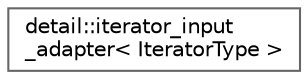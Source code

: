 digraph "Gráfico de jerarquía de clases"
{
 // LATEX_PDF_SIZE
  bgcolor="transparent";
  edge [fontname=Helvetica,fontsize=10,labelfontname=Helvetica,labelfontsize=10];
  node [fontname=Helvetica,fontsize=10,shape=box,height=0.2,width=0.4];
  rankdir="LR";
  Node0 [id="Node000000",label="detail::iterator_input\l_adapter\< IteratorType \>",height=0.2,width=0.4,color="grey40", fillcolor="white", style="filled",URL="$classdetail_1_1iterator__input__adapter.html",tooltip=" "];
}
